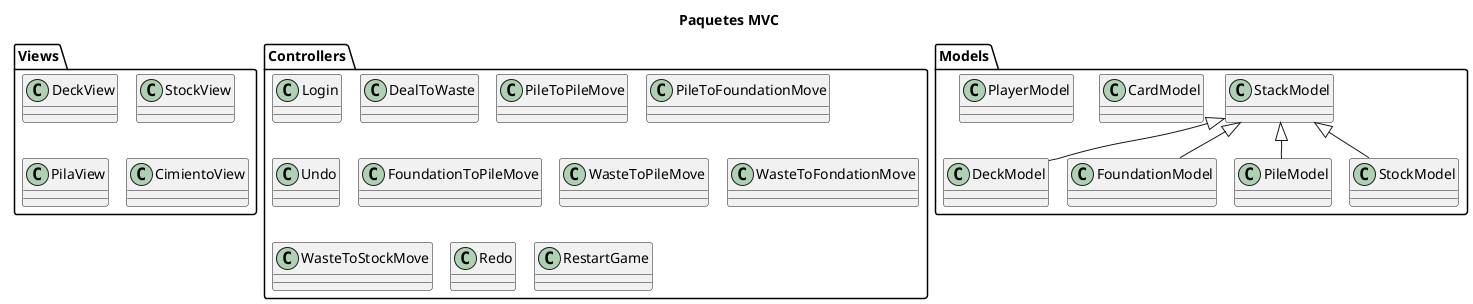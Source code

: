 @startuml ArquitecturaMVC
!pragma layout smetana
title Paquetes MVC
top to bottom direction
' left to right direction

package Views {
    class DeckView
    class StockView
    class PilaView
    class CimientoView
}

package Controllers {
    class Login
    class DealToWaste
    class PileToPileMove
    class PileToFoundationMove
    class Undo
    class FoundationToPileMove
    class WasteToPileMove
    class WasteToFondationMove
    class WasteToStockMove
    class Redo
    class RestartGame
} 
package Models {
    class StackModel
    class CardModel
    class PlayerModel
    class DeckModel
    class FoundationModel
    class PileModel
    class StockModel
    StackModel <|-down- DeckModel
    StackModel <|-down- FoundationModel
    StackModel <|-down- PileModel
    StackModel <|-down- StockModel
}

@enduml 